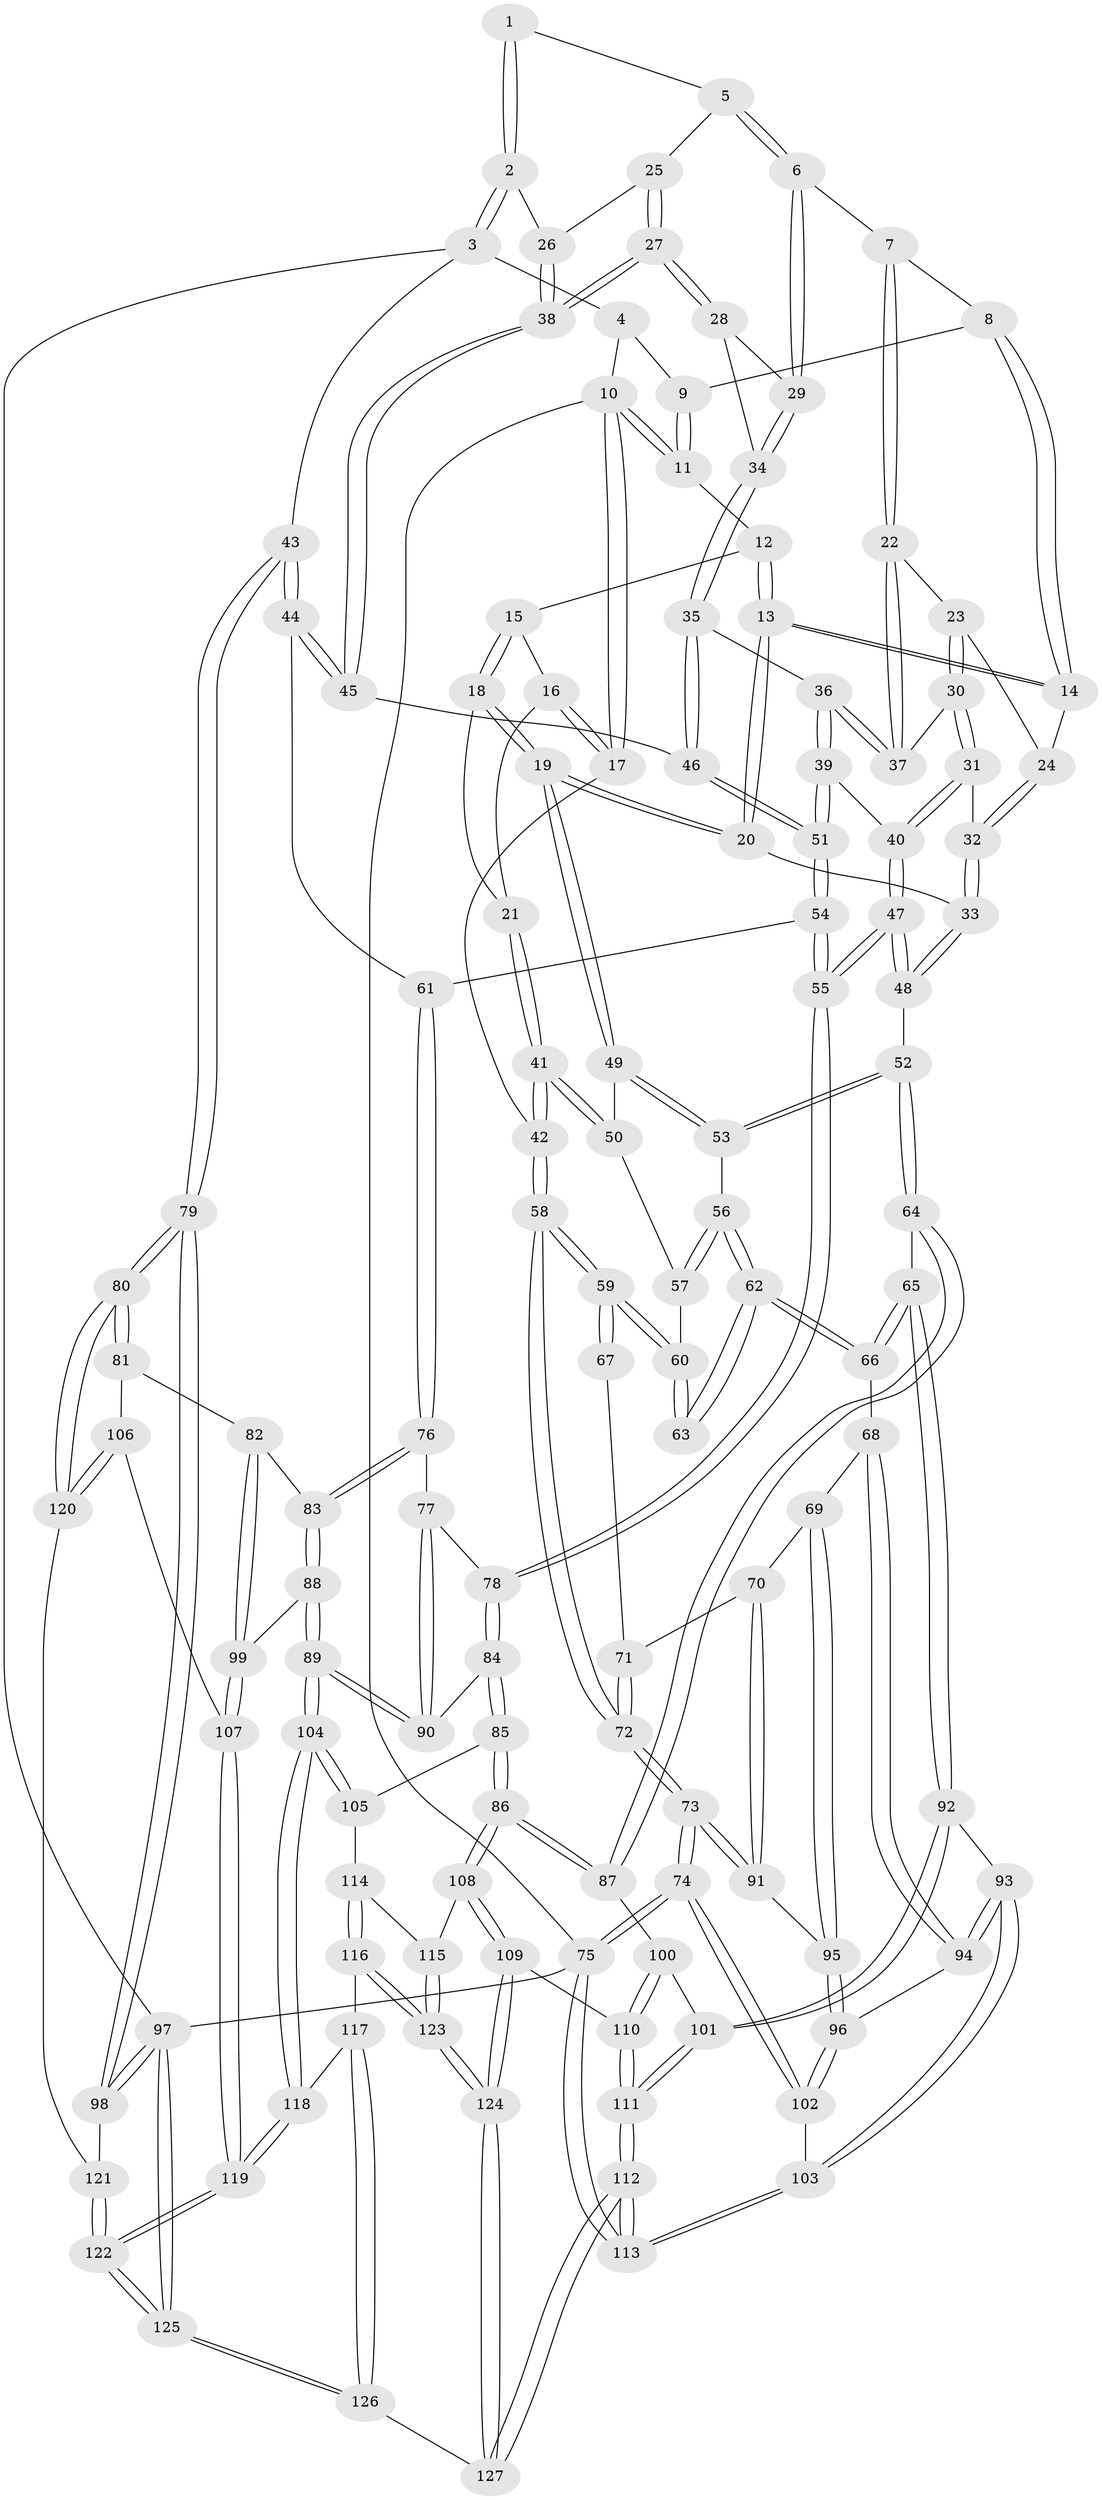 // coarse degree distribution, {2: 0.0898876404494382, 4: 0.11235955056179775, 3: 0.7303370786516854, 5: 0.056179775280898875, 6: 0.011235955056179775}
// Generated by graph-tools (version 1.1) at 2025/54/03/04/25 22:54:42]
// undirected, 127 vertices, 314 edges
graph export_dot {
  node [color=gray90,style=filled];
  1 [pos="+0.70534797930541+0"];
  2 [pos="+1+0.1595028598719456"];
  3 [pos="+1+0.17951007346505357"];
  4 [pos="+0.7004876696781299+0"];
  5 [pos="+0.756648840211242+0.08603217748309218"];
  6 [pos="+0.7342431421166977+0.12472433788360487"];
  7 [pos="+0.6112068677728676+0.1845804433391191"];
  8 [pos="+0.4133686734318046+0"];
  9 [pos="+0.41416500012874774+0"];
  10 [pos="+0+0"];
  11 [pos="+0+0"];
  12 [pos="+0.04622490752478719+0.02017139269300975"];
  13 [pos="+0.30330367736021296+0.12736844283079954"];
  14 [pos="+0.37362075977926185+0.03715072428952152"];
  15 [pos="+0.08999511943477315+0.1322653250274921"];
  16 [pos="+0+0.16903475476022728"];
  17 [pos="+0+0.1714570553009903"];
  18 [pos="+0.17389407758750577+0.2170325361789062"];
  19 [pos="+0.22315159446441565+0.23521972874983405"];
  20 [pos="+0.24727836744498602+0.21612447825273925"];
  21 [pos="+0.09112192932909939+0.23231717314414946"];
  22 [pos="+0.5902764440211739+0.20345387994144376"];
  23 [pos="+0.5562314060956648+0.1998265629636996"];
  24 [pos="+0.43536490319450216+0.1211471895659384"];
  25 [pos="+0.7965389130207465+0.11250333404106298"];
  26 [pos="+0.9002472753918308+0.17911559328087034"];
  27 [pos="+0.8060190166970524+0.3105797689721646"];
  28 [pos="+0.788872753242463+0.29085619941918517"];
  29 [pos="+0.7284134824862059+0.18628302325555893"];
  30 [pos="+0.5263450688996869+0.2562414112159372"];
  31 [pos="+0.5049842500215735+0.2936335093258254"];
  32 [pos="+0.4760896926577755+0.28870632748190894"];
  33 [pos="+0.423883708933149+0.3257226531723766"];
  34 [pos="+0.6819559608187574+0.28439890629791553"];
  35 [pos="+0.6768034643072838+0.29228542892576037"];
  36 [pos="+0.6159751806819997+0.3015021864327596"];
  37 [pos="+0.6036601770769171+0.25641445541090463"];
  38 [pos="+0.8487386149282017+0.3629861968619651"];
  39 [pos="+0.6093754689291753+0.30863213639080433"];
  40 [pos="+0.5627847103788828+0.33271740085947343"];
  41 [pos="+0+0.33529576221915974"];
  42 [pos="+0+0.34980077943505306"];
  43 [pos="+1+0.4622084875053724"];
  44 [pos="+0.9239434818653546+0.46021293430980836"];
  45 [pos="+0.8490747912700286+0.3697089198488282"];
  46 [pos="+0.7401154876413119+0.37345328597417626"];
  47 [pos="+0.5185115559552732+0.5345216917003071"];
  48 [pos="+0.42300656268501846+0.5139394879563896"];
  49 [pos="+0.21728953271630122+0.26872436989100623"];
  50 [pos="+0.10896912266364389+0.36427924512411325"];
  51 [pos="+0.6758294609319802+0.43304064659967517"];
  52 [pos="+0.4051283718869913+0.5171793590620998"];
  53 [pos="+0.2905197039699288+0.4671669586367293"];
  54 [pos="+0.6621811719175876+0.4592687767826689"];
  55 [pos="+0.5417804396393652+0.5499358644778624"];
  56 [pos="+0.18520625709345698+0.5212107093019168"];
  57 [pos="+0.10361949797281182+0.4298180548434982"];
  58 [pos="+0+0.4798361960392774"];
  59 [pos="+0+0.4862600180455919"];
  60 [pos="+0.0337681627936808+0.47321336239771616"];
  61 [pos="+0.8594219071073809+0.528142291671331"];
  62 [pos="+0.15650473840385182+0.5662478198566111"];
  63 [pos="+0.11840178851538552+0.5587361565720562"];
  64 [pos="+0.3111476966900743+0.6833585887465137"];
  65 [pos="+0.25459002620952953+0.690301625546021"];
  66 [pos="+0.16180469491227426+0.6224749782582986"];
  67 [pos="+0.03696954631925881+0.5754216516577217"];
  68 [pos="+0.15396160092650044+0.6294558422403578"];
  69 [pos="+0.07799802889320029+0.6654856328824743"];
  70 [pos="+0.07029756061945523+0.6636448208694794"];
  71 [pos="+0.044917454023526183+0.6545064819021224"];
  72 [pos="+0+0.7249230239939509"];
  73 [pos="+0+0.7337083117368959"];
  74 [pos="+0+0.8392264793515508"];
  75 [pos="+0+1"];
  76 [pos="+0.8285123012030633+0.5879861992686145"];
  77 [pos="+0.7711646161450352+0.5998585184661952"];
  78 [pos="+0.5458969757985569+0.55751440807637"];
  79 [pos="+1+0.7349729971007501"];
  80 [pos="+1+0.7331506970171873"];
  81 [pos="+1+0.7258086863789344"];
  82 [pos="+0.9233818068394912+0.7023461189163632"];
  83 [pos="+0.8330765582767864+0.6027856622689961"];
  84 [pos="+0.5595056303036748+0.680916609451251"];
  85 [pos="+0.525114104301588+0.7425134667282847"];
  86 [pos="+0.43004319508079764+0.8016841545045209"];
  87 [pos="+0.3629124721556726+0.7590781464665567"];
  88 [pos="+0.7837574787755585+0.7894663337120099"];
  89 [pos="+0.7363749493682111+0.7967614086627739"];
  90 [pos="+0.6897643616745026+0.7429980201008664"];
  91 [pos="+0.018276384539388398+0.7336693512239051"];
  92 [pos="+0.20278670155317913+0.7788296290963913"];
  93 [pos="+0.1886348206720884+0.7817886530225258"];
  94 [pos="+0.13637214032135014+0.7191871219579496"];
  95 [pos="+0.07894362262527435+0.7437213802459582"];
  96 [pos="+0.08048783512023061+0.7458482998779926"];
  97 [pos="+1+1"];
  98 [pos="+1+0.7541550596782771"];
  99 [pos="+0.8150607073519817+0.8007635312884628"];
  100 [pos="+0.3037596346717532+0.8078780977367712"];
  101 [pos="+0.2269817854775367+0.810073650635437"];
  102 [pos="+0.0907049499776126+0.7921955485668886"];
  103 [pos="+0.1189317116100016+0.8205738283340372"];
  104 [pos="+0.7074112433421008+0.8512587301906955"];
  105 [pos="+0.5636498950804408+0.809271288824066"];
  106 [pos="+0.8660517467362735+0.832555596512314"];
  107 [pos="+0.824809910044285+0.8099375462042769"];
  108 [pos="+0.4222625513718055+0.8702845125356303"];
  109 [pos="+0.41430498678669453+0.8818676349322799"];
  110 [pos="+0.27305585368094354+1"];
  111 [pos="+0.2696005130862312+1"];
  112 [pos="+0.142772382827884+1"];
  113 [pos="+0.05438668110938287+1"];
  114 [pos="+0.5683764586263658+0.8371040236804124"];
  115 [pos="+0.5262002354518651+0.9165581258555365"];
  116 [pos="+0.6400128147250539+0.9239729458388721"];
  117 [pos="+0.6875780392040988+0.9081013547558379"];
  118 [pos="+0.6947119743718844+0.9029805136775515"];
  119 [pos="+0.8003221852127801+0.9723018131394309"];
  120 [pos="+0.8698307727774055+0.837024980353954"];
  121 [pos="+0.8985702126748447+0.8731893582019832"];
  122 [pos="+0.9067910871799736+1"];
  123 [pos="+0.5762771867964206+0.977784565282099"];
  124 [pos="+0.5467761421403577+1"];
  125 [pos="+1+1"];
  126 [pos="+0.7165290134825152+1"];
  127 [pos="+0.5314262804328237+1"];
  1 -- 2;
  1 -- 2;
  1 -- 5;
  2 -- 3;
  2 -- 3;
  2 -- 26;
  3 -- 4;
  3 -- 43;
  3 -- 97;
  4 -- 9;
  4 -- 10;
  5 -- 6;
  5 -- 6;
  5 -- 25;
  6 -- 7;
  6 -- 29;
  6 -- 29;
  7 -- 8;
  7 -- 22;
  7 -- 22;
  8 -- 9;
  8 -- 14;
  8 -- 14;
  9 -- 11;
  9 -- 11;
  10 -- 11;
  10 -- 11;
  10 -- 17;
  10 -- 17;
  10 -- 75;
  11 -- 12;
  12 -- 13;
  12 -- 13;
  12 -- 15;
  13 -- 14;
  13 -- 14;
  13 -- 20;
  13 -- 20;
  14 -- 24;
  15 -- 16;
  15 -- 18;
  15 -- 18;
  16 -- 17;
  16 -- 17;
  16 -- 21;
  17 -- 42;
  18 -- 19;
  18 -- 19;
  18 -- 21;
  19 -- 20;
  19 -- 20;
  19 -- 49;
  19 -- 49;
  20 -- 33;
  21 -- 41;
  21 -- 41;
  22 -- 23;
  22 -- 37;
  22 -- 37;
  23 -- 24;
  23 -- 30;
  23 -- 30;
  24 -- 32;
  24 -- 32;
  25 -- 26;
  25 -- 27;
  25 -- 27;
  26 -- 38;
  26 -- 38;
  27 -- 28;
  27 -- 28;
  27 -- 38;
  27 -- 38;
  28 -- 29;
  28 -- 34;
  29 -- 34;
  29 -- 34;
  30 -- 31;
  30 -- 31;
  30 -- 37;
  31 -- 32;
  31 -- 40;
  31 -- 40;
  32 -- 33;
  32 -- 33;
  33 -- 48;
  33 -- 48;
  34 -- 35;
  34 -- 35;
  35 -- 36;
  35 -- 46;
  35 -- 46;
  36 -- 37;
  36 -- 37;
  36 -- 39;
  36 -- 39;
  38 -- 45;
  38 -- 45;
  39 -- 40;
  39 -- 51;
  39 -- 51;
  40 -- 47;
  40 -- 47;
  41 -- 42;
  41 -- 42;
  41 -- 50;
  41 -- 50;
  42 -- 58;
  42 -- 58;
  43 -- 44;
  43 -- 44;
  43 -- 79;
  43 -- 79;
  44 -- 45;
  44 -- 45;
  44 -- 61;
  45 -- 46;
  46 -- 51;
  46 -- 51;
  47 -- 48;
  47 -- 48;
  47 -- 55;
  47 -- 55;
  48 -- 52;
  49 -- 50;
  49 -- 53;
  49 -- 53;
  50 -- 57;
  51 -- 54;
  51 -- 54;
  52 -- 53;
  52 -- 53;
  52 -- 64;
  52 -- 64;
  53 -- 56;
  54 -- 55;
  54 -- 55;
  54 -- 61;
  55 -- 78;
  55 -- 78;
  56 -- 57;
  56 -- 57;
  56 -- 62;
  56 -- 62;
  57 -- 60;
  58 -- 59;
  58 -- 59;
  58 -- 72;
  58 -- 72;
  59 -- 60;
  59 -- 60;
  59 -- 67;
  59 -- 67;
  60 -- 63;
  60 -- 63;
  61 -- 76;
  61 -- 76;
  62 -- 63;
  62 -- 63;
  62 -- 66;
  62 -- 66;
  64 -- 65;
  64 -- 87;
  64 -- 87;
  65 -- 66;
  65 -- 66;
  65 -- 92;
  65 -- 92;
  66 -- 68;
  67 -- 71;
  68 -- 69;
  68 -- 94;
  68 -- 94;
  69 -- 70;
  69 -- 95;
  69 -- 95;
  70 -- 71;
  70 -- 91;
  70 -- 91;
  71 -- 72;
  71 -- 72;
  72 -- 73;
  72 -- 73;
  73 -- 74;
  73 -- 74;
  73 -- 91;
  73 -- 91;
  74 -- 75;
  74 -- 75;
  74 -- 102;
  74 -- 102;
  75 -- 113;
  75 -- 113;
  75 -- 97;
  76 -- 77;
  76 -- 83;
  76 -- 83;
  77 -- 78;
  77 -- 90;
  77 -- 90;
  78 -- 84;
  78 -- 84;
  79 -- 80;
  79 -- 80;
  79 -- 98;
  79 -- 98;
  80 -- 81;
  80 -- 81;
  80 -- 120;
  80 -- 120;
  81 -- 82;
  81 -- 106;
  82 -- 83;
  82 -- 99;
  82 -- 99;
  83 -- 88;
  83 -- 88;
  84 -- 85;
  84 -- 85;
  84 -- 90;
  85 -- 86;
  85 -- 86;
  85 -- 105;
  86 -- 87;
  86 -- 87;
  86 -- 108;
  86 -- 108;
  87 -- 100;
  88 -- 89;
  88 -- 89;
  88 -- 99;
  89 -- 90;
  89 -- 90;
  89 -- 104;
  89 -- 104;
  91 -- 95;
  92 -- 93;
  92 -- 101;
  92 -- 101;
  93 -- 94;
  93 -- 94;
  93 -- 103;
  93 -- 103;
  94 -- 96;
  95 -- 96;
  95 -- 96;
  96 -- 102;
  96 -- 102;
  97 -- 98;
  97 -- 98;
  97 -- 125;
  97 -- 125;
  98 -- 121;
  99 -- 107;
  99 -- 107;
  100 -- 101;
  100 -- 110;
  100 -- 110;
  101 -- 111;
  101 -- 111;
  102 -- 103;
  103 -- 113;
  103 -- 113;
  104 -- 105;
  104 -- 105;
  104 -- 118;
  104 -- 118;
  105 -- 114;
  106 -- 107;
  106 -- 120;
  106 -- 120;
  107 -- 119;
  107 -- 119;
  108 -- 109;
  108 -- 109;
  108 -- 115;
  109 -- 110;
  109 -- 124;
  109 -- 124;
  110 -- 111;
  110 -- 111;
  111 -- 112;
  111 -- 112;
  112 -- 113;
  112 -- 113;
  112 -- 127;
  112 -- 127;
  114 -- 115;
  114 -- 116;
  114 -- 116;
  115 -- 123;
  115 -- 123;
  116 -- 117;
  116 -- 123;
  116 -- 123;
  117 -- 118;
  117 -- 126;
  117 -- 126;
  118 -- 119;
  118 -- 119;
  119 -- 122;
  119 -- 122;
  120 -- 121;
  121 -- 122;
  121 -- 122;
  122 -- 125;
  122 -- 125;
  123 -- 124;
  123 -- 124;
  124 -- 127;
  124 -- 127;
  125 -- 126;
  125 -- 126;
  126 -- 127;
}
